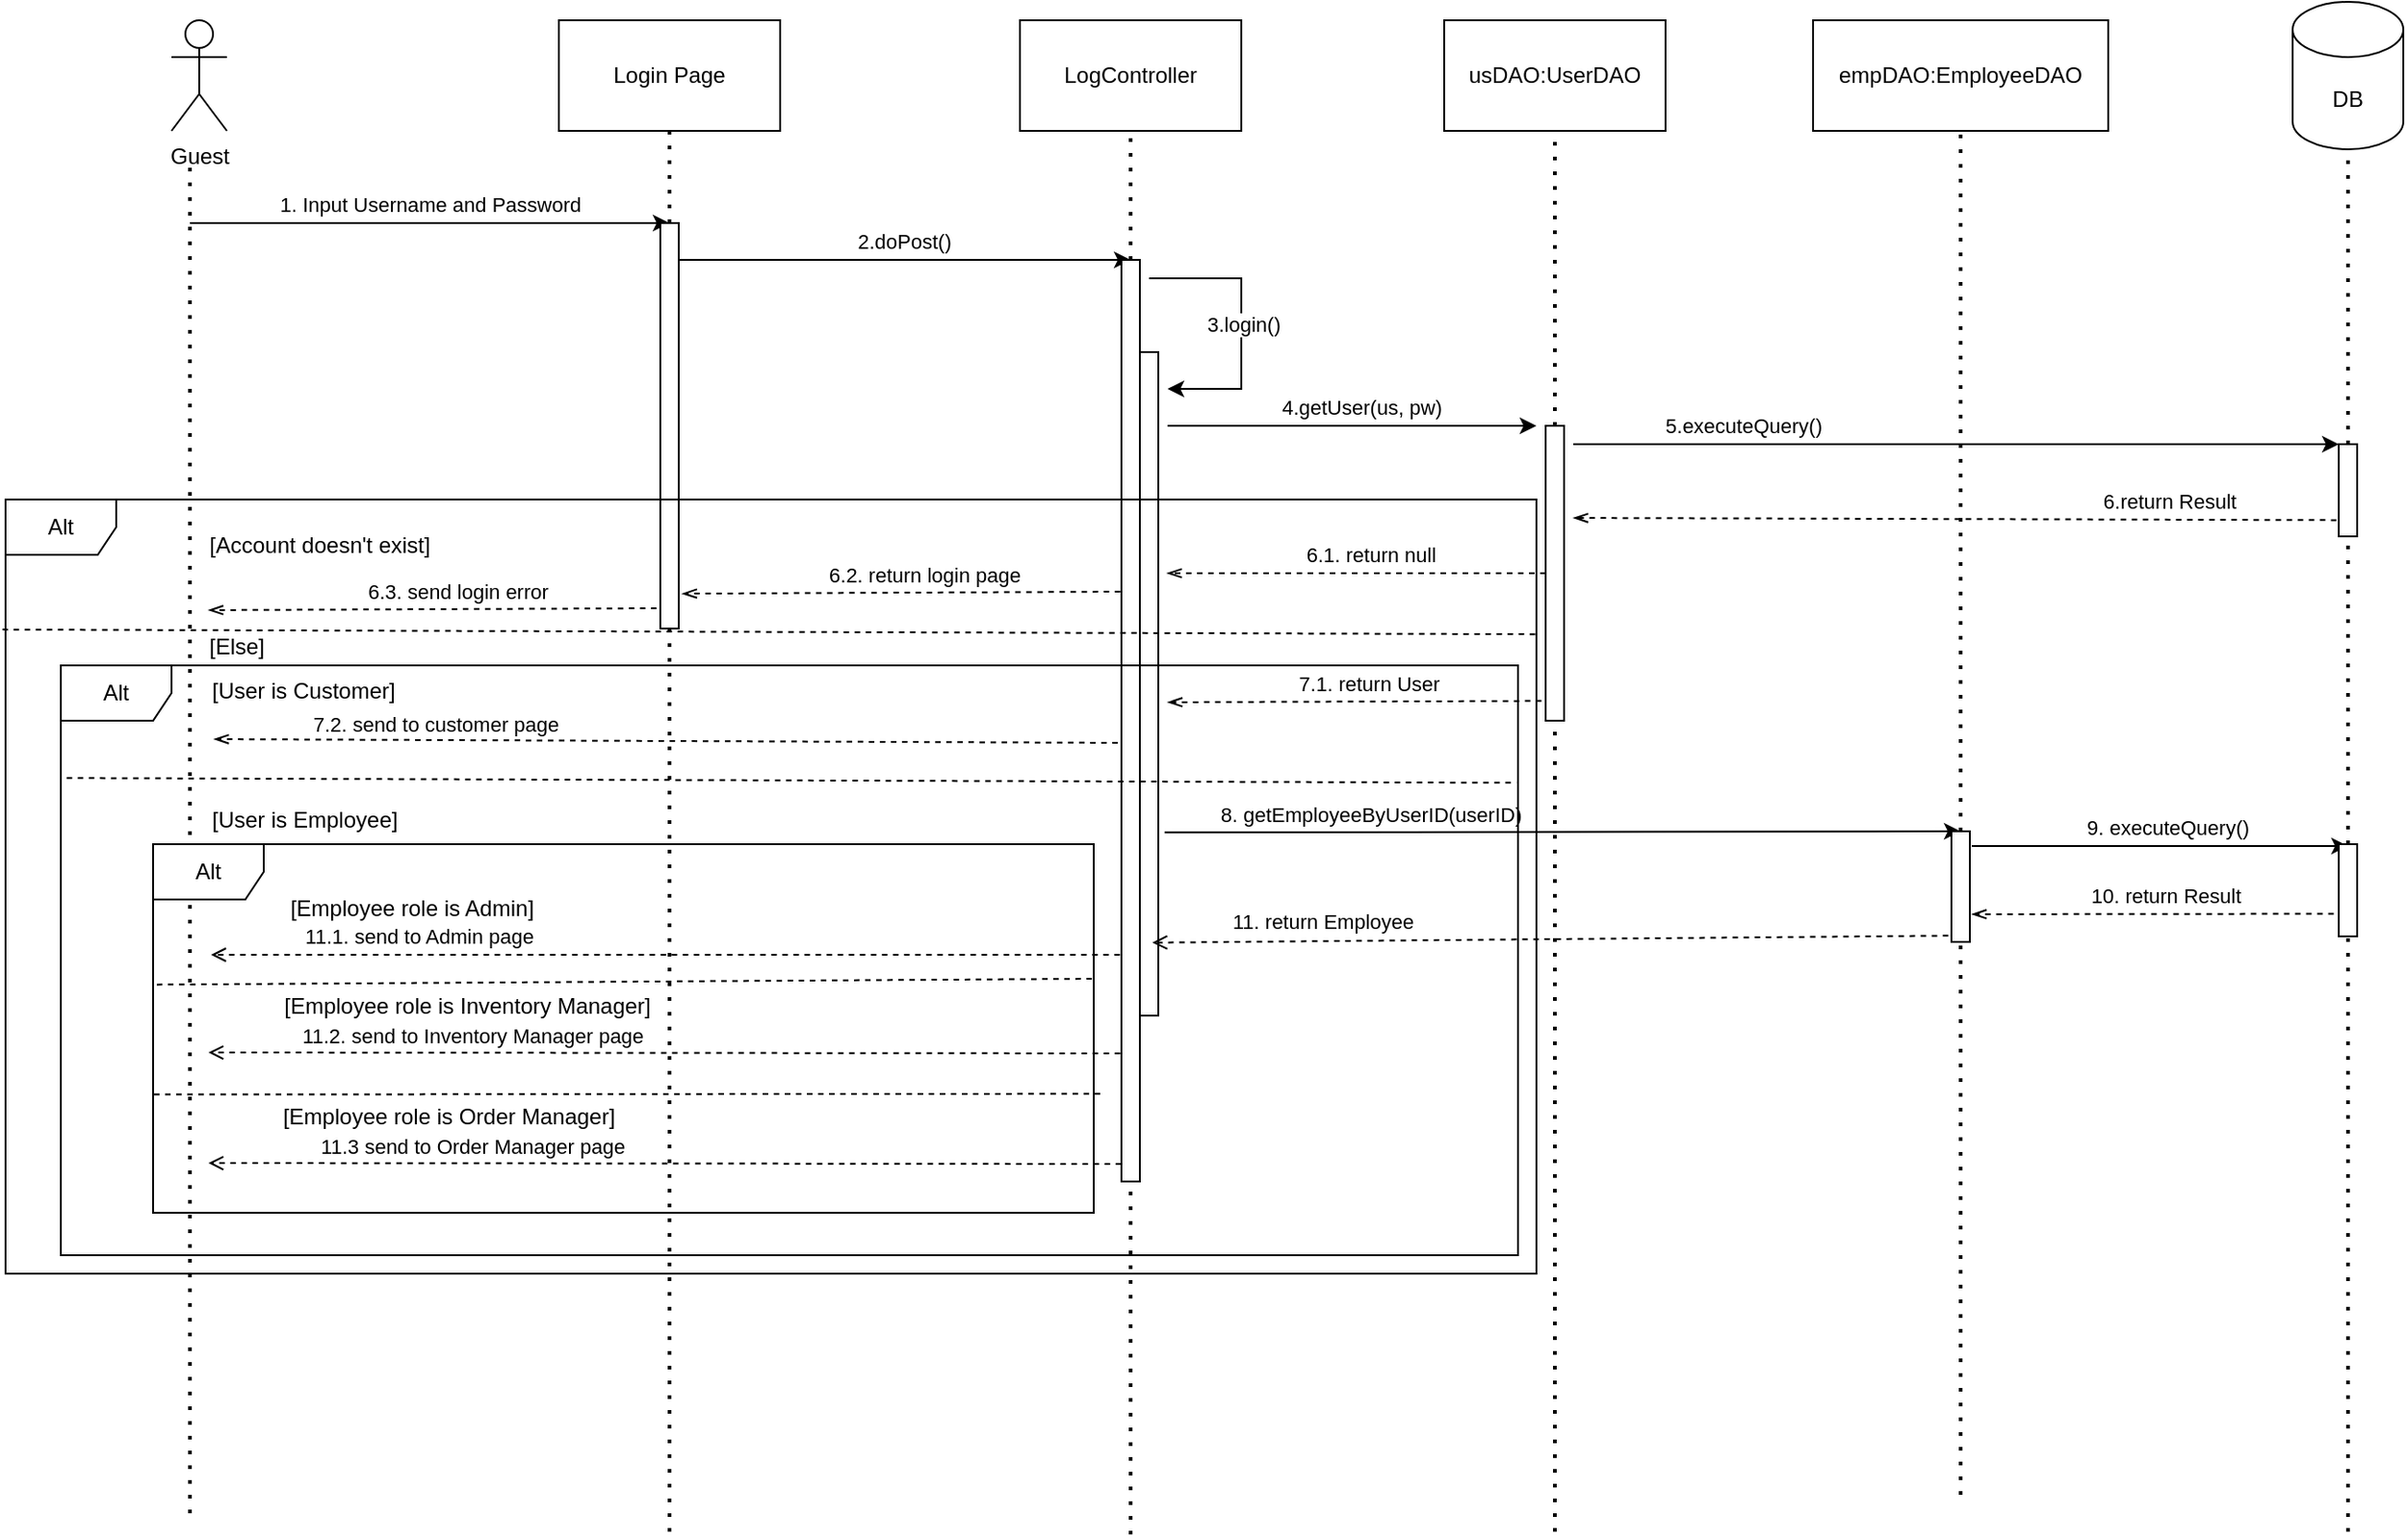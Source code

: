 <mxfile version="22.0.8" type="device">
  <diagram name="Page-1" id="2YBvvXClWsGukQMizWep">
    <mxGraphModel dx="2163" dy="686" grid="1" gridSize="10" guides="1" tooltips="1" connect="1" arrows="1" fold="1" page="1" pageScale="1" pageWidth="850" pageHeight="1100" math="0" shadow="0">
      <root>
        <mxCell id="0" />
        <mxCell id="1" parent="0" />
        <mxCell id="jZs6XVhiPtIK_qM_JSvM-1" value="LogController" style="rounded=0;whiteSpace=wrap;html=1;" parent="1" vertex="1">
          <mxGeometry x="210" y="60" width="120" height="60" as="geometry" />
        </mxCell>
        <mxCell id="jZs6XVhiPtIK_qM_JSvM-2" value="usDAO:UserDAO" style="rounded=0;whiteSpace=wrap;html=1;" parent="1" vertex="1">
          <mxGeometry x="440" y="60" width="120" height="60" as="geometry" />
        </mxCell>
        <mxCell id="jZs6XVhiPtIK_qM_JSvM-4" value="DB" style="shape=cylinder3;whiteSpace=wrap;html=1;boundedLbl=1;backgroundOutline=1;size=15;" parent="1" vertex="1">
          <mxGeometry x="900" y="50" width="60" height="80" as="geometry" />
        </mxCell>
        <mxCell id="jZs6XVhiPtIK_qM_JSvM-5" value="empDAO:EmployeeDAO" style="rounded=0;whiteSpace=wrap;html=1;" parent="1" vertex="1">
          <mxGeometry x="640" y="60" width="160" height="60" as="geometry" />
        </mxCell>
        <mxCell id="jZs6XVhiPtIK_qM_JSvM-6" value="" style="endArrow=none;dashed=1;html=1;dashPattern=1 3;strokeWidth=2;rounded=0;entryX=0.5;entryY=1;entryDx=0;entryDy=0;" parent="1" source="jZs6XVhiPtIK_qM_JSvM-23" target="jZs6XVhiPtIK_qM_JSvM-1" edge="1">
          <mxGeometry width="50" height="50" relative="1" as="geometry">
            <mxPoint x="270" y="881.455" as="sourcePoint" />
            <mxPoint x="560" y="230" as="targetPoint" />
          </mxGeometry>
        </mxCell>
        <mxCell id="jZs6XVhiPtIK_qM_JSvM-7" value="" style="endArrow=none;dashed=1;html=1;dashPattern=1 3;strokeWidth=2;rounded=0;entryX=0.5;entryY=1;entryDx=0;entryDy=0;" parent="1" source="jZs6XVhiPtIK_qM_JSvM-30" target="jZs6XVhiPtIK_qM_JSvM-2" edge="1">
          <mxGeometry width="50" height="50" relative="1" as="geometry">
            <mxPoint x="500" y="880" as="sourcePoint" />
            <mxPoint x="280" y="130" as="targetPoint" />
          </mxGeometry>
        </mxCell>
        <mxCell id="jZs6XVhiPtIK_qM_JSvM-8" value="" style="endArrow=none;dashed=1;html=1;dashPattern=1 3;strokeWidth=2;rounded=0;entryX=0.5;entryY=1;entryDx=0;entryDy=0;" parent="1" source="jZs6XVhiPtIK_qM_JSvM-69" target="jZs6XVhiPtIK_qM_JSvM-5" edge="1">
          <mxGeometry width="50" height="50" relative="1" as="geometry">
            <mxPoint x="720" y="860" as="sourcePoint" />
            <mxPoint x="290" y="140" as="targetPoint" />
          </mxGeometry>
        </mxCell>
        <mxCell id="jZs6XVhiPtIK_qM_JSvM-9" value="" style="endArrow=none;dashed=1;html=1;dashPattern=1 3;strokeWidth=2;rounded=0;entryX=0.5;entryY=1;entryDx=0;entryDy=0;entryPerimeter=0;" parent="1" source="jZs6XVhiPtIK_qM_JSvM-35" target="jZs6XVhiPtIK_qM_JSvM-4" edge="1">
          <mxGeometry width="50" height="50" relative="1" as="geometry">
            <mxPoint x="930" y="880" as="sourcePoint" />
            <mxPoint x="300" y="150" as="targetPoint" />
          </mxGeometry>
        </mxCell>
        <mxCell id="jZs6XVhiPtIK_qM_JSvM-14" value="Login Page" style="rounded=0;whiteSpace=wrap;html=1;" parent="1" vertex="1">
          <mxGeometry x="-40" y="60" width="120" height="60" as="geometry" />
        </mxCell>
        <mxCell id="jZs6XVhiPtIK_qM_JSvM-15" value="" style="endArrow=none;dashed=1;html=1;dashPattern=1 3;strokeWidth=2;rounded=0;entryX=0.5;entryY=1;entryDx=0;entryDy=0;" parent="1" source="jZs6XVhiPtIK_qM_JSvM-43" target="jZs6XVhiPtIK_qM_JSvM-14" edge="1">
          <mxGeometry width="50" height="50" relative="1" as="geometry">
            <mxPoint x="20" y="880" as="sourcePoint" />
            <mxPoint x="280" y="130" as="targetPoint" />
          </mxGeometry>
        </mxCell>
        <mxCell id="jZs6XVhiPtIK_qM_JSvM-16" value="Guest" style="shape=umlActor;verticalLabelPosition=bottom;verticalAlign=top;html=1;outlineConnect=0;" parent="1" vertex="1">
          <mxGeometry x="-250" y="60" width="30" height="60" as="geometry" />
        </mxCell>
        <mxCell id="jZs6XVhiPtIK_qM_JSvM-17" value="" style="endArrow=none;dashed=1;html=1;dashPattern=1 3;strokeWidth=2;rounded=0;" parent="1" edge="1">
          <mxGeometry width="50" height="50" relative="1" as="geometry">
            <mxPoint x="-240" y="870" as="sourcePoint" />
            <mxPoint x="-240" y="140" as="targetPoint" />
          </mxGeometry>
        </mxCell>
        <mxCell id="jZs6XVhiPtIK_qM_JSvM-19" value="" style="endArrow=classic;html=1;rounded=0;" parent="1" edge="1">
          <mxGeometry width="50" height="50" relative="1" as="geometry">
            <mxPoint x="-240" y="170" as="sourcePoint" />
            <mxPoint x="20" y="170" as="targetPoint" />
          </mxGeometry>
        </mxCell>
        <mxCell id="jZs6XVhiPtIK_qM_JSvM-20" value="1. Input Username and Password" style="edgeLabel;html=1;align=center;verticalAlign=middle;resizable=0;points=[];" parent="jZs6XVhiPtIK_qM_JSvM-19" vertex="1" connectable="0">
          <mxGeometry x="-0.083" y="-1" relative="1" as="geometry">
            <mxPoint x="11" y="-11" as="offset" />
          </mxGeometry>
        </mxCell>
        <mxCell id="jZs6XVhiPtIK_qM_JSvM-21" value="" style="endArrow=classic;html=1;rounded=0;" parent="1" edge="1">
          <mxGeometry width="50" height="50" relative="1" as="geometry">
            <mxPoint x="20" y="190" as="sourcePoint" />
            <mxPoint x="270" y="190" as="targetPoint" />
          </mxGeometry>
        </mxCell>
        <mxCell id="jZs6XVhiPtIK_qM_JSvM-22" value="2.doPost()" style="edgeLabel;html=1;align=center;verticalAlign=middle;resizable=0;points=[];" parent="jZs6XVhiPtIK_qM_JSvM-21" vertex="1" connectable="0">
          <mxGeometry x="0.014" y="-3" relative="1" as="geometry">
            <mxPoint y="-13" as="offset" />
          </mxGeometry>
        </mxCell>
        <mxCell id="jZs6XVhiPtIK_qM_JSvM-24" value="" style="endArrow=none;dashed=1;html=1;dashPattern=1 3;strokeWidth=2;rounded=0;entryX=0.5;entryY=1;entryDx=0;entryDy=0;" parent="1" target="jZs6XVhiPtIK_qM_JSvM-23" edge="1">
          <mxGeometry width="50" height="50" relative="1" as="geometry">
            <mxPoint x="270" y="881.455" as="sourcePoint" />
            <mxPoint x="270" y="120" as="targetPoint" />
          </mxGeometry>
        </mxCell>
        <mxCell id="jZs6XVhiPtIK_qM_JSvM-23" value="" style="rounded=0;whiteSpace=wrap;html=1;" parent="1" vertex="1">
          <mxGeometry x="265" y="190" width="10" height="500" as="geometry" />
        </mxCell>
        <mxCell id="jZs6XVhiPtIK_qM_JSvM-25" value="" style="endArrow=classic;html=1;rounded=0;" parent="1" edge="1">
          <mxGeometry width="50" height="50" relative="1" as="geometry">
            <mxPoint x="280" y="200" as="sourcePoint" />
            <mxPoint x="290" y="260" as="targetPoint" />
            <Array as="points">
              <mxPoint x="330" y="200" />
              <mxPoint x="330" y="260" />
            </Array>
          </mxGeometry>
        </mxCell>
        <mxCell id="jZs6XVhiPtIK_qM_JSvM-27" value="3.login()" style="edgeLabel;html=1;align=center;verticalAlign=middle;resizable=0;points=[];" parent="jZs6XVhiPtIK_qM_JSvM-25" vertex="1" connectable="0">
          <mxGeometry x="-0.003" y="1" relative="1" as="geometry">
            <mxPoint as="offset" />
          </mxGeometry>
        </mxCell>
        <mxCell id="jZs6XVhiPtIK_qM_JSvM-26" value="" style="rounded=0;whiteSpace=wrap;html=1;" parent="1" vertex="1">
          <mxGeometry x="275" y="240" width="10" height="360" as="geometry" />
        </mxCell>
        <mxCell id="jZs6XVhiPtIK_qM_JSvM-28" value="" style="endArrow=classic;html=1;rounded=0;" parent="1" edge="1">
          <mxGeometry width="50" height="50" relative="1" as="geometry">
            <mxPoint x="290" y="280" as="sourcePoint" />
            <mxPoint x="490" y="280" as="targetPoint" />
          </mxGeometry>
        </mxCell>
        <mxCell id="jZs6XVhiPtIK_qM_JSvM-29" value="4.getUser(us, pw)" style="edgeLabel;html=1;align=center;verticalAlign=middle;resizable=0;points=[];" parent="jZs6XVhiPtIK_qM_JSvM-28" vertex="1" connectable="0">
          <mxGeometry x="0.049" y="1" relative="1" as="geometry">
            <mxPoint y="-9" as="offset" />
          </mxGeometry>
        </mxCell>
        <mxCell id="jZs6XVhiPtIK_qM_JSvM-31" value="" style="endArrow=none;dashed=1;html=1;dashPattern=1 3;strokeWidth=2;rounded=0;entryX=0.5;entryY=1;entryDx=0;entryDy=0;" parent="1" target="jZs6XVhiPtIK_qM_JSvM-30" edge="1">
          <mxGeometry width="50" height="50" relative="1" as="geometry">
            <mxPoint x="500" y="880" as="sourcePoint" />
            <mxPoint x="500" y="120" as="targetPoint" />
          </mxGeometry>
        </mxCell>
        <mxCell id="jZs6XVhiPtIK_qM_JSvM-30" value="" style="rounded=0;whiteSpace=wrap;html=1;" parent="1" vertex="1">
          <mxGeometry x="495" y="280" width="10" height="160" as="geometry" />
        </mxCell>
        <mxCell id="jZs6XVhiPtIK_qM_JSvM-32" value="" style="endArrow=classic;html=1;rounded=0;entryX=0;entryY=0;entryDx=0;entryDy=0;" parent="1" target="jZs6XVhiPtIK_qM_JSvM-35" edge="1">
          <mxGeometry width="50" height="50" relative="1" as="geometry">
            <mxPoint x="510" y="290" as="sourcePoint" />
            <mxPoint x="920" y="290" as="targetPoint" />
          </mxGeometry>
        </mxCell>
        <mxCell id="jZs6XVhiPtIK_qM_JSvM-33" value="5.executeQuery()" style="edgeLabel;html=1;align=center;verticalAlign=middle;resizable=0;points=[];" parent="jZs6XVhiPtIK_qM_JSvM-32" vertex="1" connectable="0">
          <mxGeometry x="-0.113" y="2" relative="1" as="geometry">
            <mxPoint x="-92" y="-8" as="offset" />
          </mxGeometry>
        </mxCell>
        <mxCell id="jZs6XVhiPtIK_qM_JSvM-36" value="" style="endArrow=none;dashed=1;html=1;dashPattern=1 3;strokeWidth=2;rounded=0;entryX=0.5;entryY=1;entryDx=0;entryDy=0;entryPerimeter=0;" parent="1" source="jZs6XVhiPtIK_qM_JSvM-73" target="jZs6XVhiPtIK_qM_JSvM-35" edge="1">
          <mxGeometry width="50" height="50" relative="1" as="geometry">
            <mxPoint x="930" y="880" as="sourcePoint" />
            <mxPoint x="930" y="130" as="targetPoint" />
          </mxGeometry>
        </mxCell>
        <mxCell id="jZs6XVhiPtIK_qM_JSvM-35" value="" style="rounded=0;whiteSpace=wrap;html=1;" parent="1" vertex="1">
          <mxGeometry x="925" y="290" width="10" height="50" as="geometry" />
        </mxCell>
        <mxCell id="jZs6XVhiPtIK_qM_JSvM-37" value="" style="endArrow=openThin;html=1;rounded=0;dashed=1;endFill=0;exitX=-0.125;exitY=0.824;exitDx=0;exitDy=0;exitPerimeter=0;" parent="1" source="jZs6XVhiPtIK_qM_JSvM-35" edge="1">
          <mxGeometry width="50" height="50" relative="1" as="geometry">
            <mxPoint x="920" y="330" as="sourcePoint" />
            <mxPoint x="510" y="330" as="targetPoint" />
          </mxGeometry>
        </mxCell>
        <mxCell id="jZs6XVhiPtIK_qM_JSvM-38" value="6.return Result" style="edgeLabel;html=1;align=center;verticalAlign=middle;resizable=0;points=[];" parent="jZs6XVhiPtIK_qM_JSvM-37" vertex="1" connectable="0">
          <mxGeometry x="-0.305" y="2" relative="1" as="geometry">
            <mxPoint x="53" y="-12" as="offset" />
          </mxGeometry>
        </mxCell>
        <mxCell id="jZs6XVhiPtIK_qM_JSvM-39" value="" style="endArrow=openThin;html=1;rounded=0;dashed=1;endFill=0;exitX=0;exitY=0.5;exitDx=0;exitDy=0;" parent="1" source="jZs6XVhiPtIK_qM_JSvM-30" edge="1">
          <mxGeometry width="50" height="50" relative="1" as="geometry">
            <mxPoint x="480" y="360" as="sourcePoint" />
            <mxPoint x="289.677" y="360" as="targetPoint" />
          </mxGeometry>
        </mxCell>
        <mxCell id="jZs6XVhiPtIK_qM_JSvM-40" value="6.1. return null" style="edgeLabel;html=1;align=center;verticalAlign=middle;resizable=0;points=[];" parent="jZs6XVhiPtIK_qM_JSvM-39" vertex="1" connectable="0">
          <mxGeometry x="-0.305" y="2" relative="1" as="geometry">
            <mxPoint x="-24" y="-12" as="offset" />
          </mxGeometry>
        </mxCell>
        <mxCell id="jZs6XVhiPtIK_qM_JSvM-44" value="" style="endArrow=none;dashed=1;html=1;dashPattern=1 3;strokeWidth=2;rounded=0;entryX=0.5;entryY=1;entryDx=0;entryDy=0;" parent="1" target="jZs6XVhiPtIK_qM_JSvM-43" edge="1">
          <mxGeometry width="50" height="50" relative="1" as="geometry">
            <mxPoint x="20" y="880" as="sourcePoint" />
            <mxPoint x="20" y="120" as="targetPoint" />
          </mxGeometry>
        </mxCell>
        <mxCell id="jZs6XVhiPtIK_qM_JSvM-43" value="" style="rounded=0;whiteSpace=wrap;html=1;" parent="1" vertex="1">
          <mxGeometry x="15" y="170" width="10" height="220" as="geometry" />
        </mxCell>
        <mxCell id="jZs6XVhiPtIK_qM_JSvM-45" value="" style="endArrow=openThin;html=1;rounded=0;dashed=1;endFill=0;exitX=-0.063;exitY=0.36;exitDx=0;exitDy=0;exitPerimeter=0;entryX=1.18;entryY=0.914;entryDx=0;entryDy=0;entryPerimeter=0;" parent="1" source="jZs6XVhiPtIK_qM_JSvM-23" target="jZs6XVhiPtIK_qM_JSvM-43" edge="1">
          <mxGeometry width="50" height="50" relative="1" as="geometry">
            <mxPoint x="260" y="370" as="sourcePoint" />
            <mxPoint x="33" y="370" as="targetPoint" />
          </mxGeometry>
        </mxCell>
        <mxCell id="jZs6XVhiPtIK_qM_JSvM-46" value="6.2. return login page" style="edgeLabel;html=1;align=center;verticalAlign=middle;resizable=0;points=[];" parent="jZs6XVhiPtIK_qM_JSvM-45" vertex="1" connectable="0">
          <mxGeometry x="-0.305" y="2" relative="1" as="geometry">
            <mxPoint x="-24" y="-12" as="offset" />
          </mxGeometry>
        </mxCell>
        <mxCell id="jZs6XVhiPtIK_qM_JSvM-47" value="" style="endArrow=openThin;html=1;rounded=0;dashed=1;endFill=0;exitX=-0.207;exitY=0.95;exitDx=0;exitDy=0;exitPerimeter=0;" parent="1" source="jZs6XVhiPtIK_qM_JSvM-43" edge="1">
          <mxGeometry width="50" height="50" relative="1" as="geometry">
            <mxPoint y="380" as="sourcePoint" />
            <mxPoint x="-230" y="380" as="targetPoint" />
          </mxGeometry>
        </mxCell>
        <mxCell id="jZs6XVhiPtIK_qM_JSvM-48" value="6.3. send login error" style="edgeLabel;html=1;align=center;verticalAlign=middle;resizable=0;points=[];" parent="jZs6XVhiPtIK_qM_JSvM-47" vertex="1" connectable="0">
          <mxGeometry x="-0.305" y="2" relative="1" as="geometry">
            <mxPoint x="-24" y="-12" as="offset" />
          </mxGeometry>
        </mxCell>
        <mxCell id="jZs6XVhiPtIK_qM_JSvM-53" value="[Account doesn&#39;t exist]" style="text;html=1;align=center;verticalAlign=middle;resizable=0;points=[];autosize=1;strokeColor=none;fillColor=none;" parent="1" vertex="1">
          <mxGeometry x="-240" y="330" width="140" height="30" as="geometry" />
        </mxCell>
        <mxCell id="jZs6XVhiPtIK_qM_JSvM-62" value="" style="endArrow=openThin;html=1;rounded=0;dashed=1;endFill=0;exitX=-0.224;exitY=0.933;exitDx=0;exitDy=0;exitPerimeter=0;" parent="1" source="jZs6XVhiPtIK_qM_JSvM-30" edge="1">
          <mxGeometry width="50" height="50" relative="1" as="geometry">
            <mxPoint x="480" y="430" as="sourcePoint" />
            <mxPoint x="290" y="430" as="targetPoint" />
          </mxGeometry>
        </mxCell>
        <mxCell id="jZs6XVhiPtIK_qM_JSvM-63" value="7.1. return User" style="edgeLabel;html=1;align=center;verticalAlign=middle;resizable=0;points=[];" parent="jZs6XVhiPtIK_qM_JSvM-62" vertex="1" connectable="0">
          <mxGeometry x="-0.305" y="2" relative="1" as="geometry">
            <mxPoint x="-24" y="-12" as="offset" />
          </mxGeometry>
        </mxCell>
        <mxCell id="jZs6XVhiPtIK_qM_JSvM-64" value="" style="endArrow=openThin;html=1;rounded=0;dashed=1;endFill=0;exitX=-0.196;exitY=0.524;exitDx=0;exitDy=0;exitPerimeter=0;" parent="1" source="jZs6XVhiPtIK_qM_JSvM-23" edge="1">
          <mxGeometry width="50" height="50" relative="1" as="geometry">
            <mxPoint x="260" y="450" as="sourcePoint" />
            <mxPoint x="-227" y="450" as="targetPoint" />
          </mxGeometry>
        </mxCell>
        <mxCell id="jZs6XVhiPtIK_qM_JSvM-65" value="7.2. send to customer page" style="edgeLabel;html=1;align=center;verticalAlign=middle;resizable=0;points=[];" parent="jZs6XVhiPtIK_qM_JSvM-64" vertex="1" connectable="0">
          <mxGeometry x="-0.305" y="2" relative="1" as="geometry">
            <mxPoint x="-200" y="-12" as="offset" />
          </mxGeometry>
        </mxCell>
        <mxCell id="jZs6XVhiPtIK_qM_JSvM-66" value="[User is Customer]" style="text;whiteSpace=wrap;html=1;" parent="1" vertex="1">
          <mxGeometry x="-230" y="410" width="130" height="40" as="geometry" />
        </mxCell>
        <mxCell id="jZs6XVhiPtIK_qM_JSvM-67" value="" style="endArrow=classic;html=1;rounded=0;exitX=1.339;exitY=0.724;exitDx=0;exitDy=0;exitPerimeter=0;" parent="1" source="jZs6XVhiPtIK_qM_JSvM-26" edge="1">
          <mxGeometry width="50" height="50" relative="1" as="geometry">
            <mxPoint x="300" y="480" as="sourcePoint" />
            <mxPoint x="720" y="500" as="targetPoint" />
          </mxGeometry>
        </mxCell>
        <mxCell id="jZs6XVhiPtIK_qM_JSvM-68" value="8. getEmployeeByUserID(userID)" style="edgeLabel;html=1;align=center;verticalAlign=middle;resizable=0;points=[];" parent="jZs6XVhiPtIK_qM_JSvM-67" vertex="1" connectable="0">
          <mxGeometry x="0.212" y="-2" relative="1" as="geometry">
            <mxPoint x="-150" y="-12" as="offset" />
          </mxGeometry>
        </mxCell>
        <mxCell id="jZs6XVhiPtIK_qM_JSvM-70" value="" style="endArrow=none;dashed=1;html=1;dashPattern=1 3;strokeWidth=2;rounded=0;entryX=0.5;entryY=1;entryDx=0;entryDy=0;" parent="1" target="jZs6XVhiPtIK_qM_JSvM-69" edge="1">
          <mxGeometry width="50" height="50" relative="1" as="geometry">
            <mxPoint x="720" y="860" as="sourcePoint" />
            <mxPoint x="720" y="120" as="targetPoint" />
          </mxGeometry>
        </mxCell>
        <mxCell id="jZs6XVhiPtIK_qM_JSvM-69" value="" style="rounded=0;whiteSpace=wrap;html=1;" parent="1" vertex="1">
          <mxGeometry x="715" y="500" width="10" height="60" as="geometry" />
        </mxCell>
        <mxCell id="jZs6XVhiPtIK_qM_JSvM-71" value="" style="endArrow=classic;html=1;rounded=0;" parent="1" edge="1">
          <mxGeometry width="50" height="50" relative="1" as="geometry">
            <mxPoint x="726" y="508" as="sourcePoint" />
            <mxPoint x="930" y="508" as="targetPoint" />
          </mxGeometry>
        </mxCell>
        <mxCell id="jZs6XVhiPtIK_qM_JSvM-72" value="9. executeQuery()" style="edgeLabel;html=1;align=center;verticalAlign=middle;resizable=0;points=[];" parent="jZs6XVhiPtIK_qM_JSvM-71" vertex="1" connectable="0">
          <mxGeometry x="-0.12" y="-1" relative="1" as="geometry">
            <mxPoint x="16" y="-11" as="offset" />
          </mxGeometry>
        </mxCell>
        <mxCell id="jZs6XVhiPtIK_qM_JSvM-74" value="" style="endArrow=none;dashed=1;html=1;dashPattern=1 3;strokeWidth=2;rounded=0;entryX=0.5;entryY=1;entryDx=0;entryDy=0;entryPerimeter=0;" parent="1" target="jZs6XVhiPtIK_qM_JSvM-73" edge="1">
          <mxGeometry width="50" height="50" relative="1" as="geometry">
            <mxPoint x="930" y="880" as="sourcePoint" />
            <mxPoint x="930" y="340" as="targetPoint" />
          </mxGeometry>
        </mxCell>
        <mxCell id="jZs6XVhiPtIK_qM_JSvM-73" value="" style="rounded=0;whiteSpace=wrap;html=1;" parent="1" vertex="1">
          <mxGeometry x="925" y="507" width="10" height="50" as="geometry" />
        </mxCell>
        <mxCell id="jZs6XVhiPtIK_qM_JSvM-75" value="" style="endArrow=openThin;html=1;rounded=0;dashed=1;endFill=0;exitX=-0.271;exitY=0.755;exitDx=0;exitDy=0;exitPerimeter=0;" parent="1" source="jZs6XVhiPtIK_qM_JSvM-73" edge="1">
          <mxGeometry width="50" height="50" relative="1" as="geometry">
            <mxPoint x="916" y="545" as="sourcePoint" />
            <mxPoint x="726" y="545" as="targetPoint" />
          </mxGeometry>
        </mxCell>
        <mxCell id="jZs6XVhiPtIK_qM_JSvM-76" value="10. return Result" style="edgeLabel;html=1;align=center;verticalAlign=middle;resizable=0;points=[];" parent="jZs6XVhiPtIK_qM_JSvM-75" vertex="1" connectable="0">
          <mxGeometry x="-0.305" y="2" relative="1" as="geometry">
            <mxPoint x="-24" y="-12" as="offset" />
          </mxGeometry>
        </mxCell>
        <mxCell id="jZs6XVhiPtIK_qM_JSvM-77" value="" style="endArrow=open;html=1;rounded=0;dashed=1;endFill=0;exitX=-0.17;exitY=0.944;exitDx=0;exitDy=0;exitPerimeter=0;entryX=0.674;entryY=0.89;entryDx=0;entryDy=0;entryPerimeter=0;" parent="1" source="jZs6XVhiPtIK_qM_JSvM-69" target="jZs6XVhiPtIK_qM_JSvM-26" edge="1">
          <mxGeometry width="50" height="50" relative="1" as="geometry">
            <mxPoint x="710" y="550" as="sourcePoint" />
            <mxPoint x="300" y="550" as="targetPoint" />
          </mxGeometry>
        </mxCell>
        <mxCell id="jZs6XVhiPtIK_qM_JSvM-78" value="11. return Employee" style="edgeLabel;html=1;align=center;verticalAlign=middle;resizable=0;points=[];" parent="jZs6XVhiPtIK_qM_JSvM-77" vertex="1" connectable="0">
          <mxGeometry x="0.317" y="-3" relative="1" as="geometry">
            <mxPoint x="-56" y="-7" as="offset" />
          </mxGeometry>
        </mxCell>
        <mxCell id="jZs6XVhiPtIK_qM_JSvM-79" value="" style="endArrow=open;html=1;rounded=0;dashed=1;endFill=0;exitX=-0.083;exitY=0.738;exitDx=0;exitDy=0;exitPerimeter=0;" parent="1" edge="1">
          <mxGeometry width="50" height="50" relative="1" as="geometry">
            <mxPoint x="264.17" y="567" as="sourcePoint" />
            <mxPoint x="-228.597" y="567" as="targetPoint" />
          </mxGeometry>
        </mxCell>
        <mxCell id="jZs6XVhiPtIK_qM_JSvM-80" value="11.1. send to Admin page" style="edgeLabel;html=1;align=center;verticalAlign=middle;resizable=0;points=[];" parent="jZs6XVhiPtIK_qM_JSvM-79" vertex="1" connectable="0">
          <mxGeometry x="-0.237" y="1" relative="1" as="geometry">
            <mxPoint x="-192" y="-11" as="offset" />
          </mxGeometry>
        </mxCell>
        <mxCell id="jZs6XVhiPtIK_qM_JSvM-81" value="[Employee role is Admin]" style="text;html=1;align=center;verticalAlign=middle;resizable=0;points=[];autosize=1;strokeColor=none;fillColor=none;" parent="1" vertex="1">
          <mxGeometry x="-200" y="527" width="160" height="30" as="geometry" />
        </mxCell>
        <mxCell id="jZs6XVhiPtIK_qM_JSvM-82" value="" style="endArrow=open;html=1;rounded=0;dashed=1;endFill=0;exitX=-0.066;exitY=0.861;exitDx=0;exitDy=0;exitPerimeter=0;" parent="1" source="jZs6XVhiPtIK_qM_JSvM-23" edge="1">
          <mxGeometry width="50" height="50" relative="1" as="geometry">
            <mxPoint x="250" y="620" as="sourcePoint" />
            <mxPoint x="-230" y="620" as="targetPoint" />
          </mxGeometry>
        </mxCell>
        <mxCell id="jZs6XVhiPtIK_qM_JSvM-83" value="11.2. send to Inventory Manager page" style="edgeLabel;html=1;align=center;verticalAlign=middle;resizable=0;points=[];" parent="jZs6XVhiPtIK_qM_JSvM-82" vertex="1" connectable="0">
          <mxGeometry x="-0.237" y="1" relative="1" as="geometry">
            <mxPoint x="-163" y="-11" as="offset" />
          </mxGeometry>
        </mxCell>
        <mxCell id="jZs6XVhiPtIK_qM_JSvM-84" value="[Employee role is Inventory Manager]" style="text;html=1;align=center;verticalAlign=middle;resizable=0;points=[];autosize=1;strokeColor=none;fillColor=none;" parent="1" vertex="1">
          <mxGeometry x="-200" y="580" width="220" height="30" as="geometry" />
        </mxCell>
        <mxCell id="jZs6XVhiPtIK_qM_JSvM-85" value="" style="endArrow=open;html=1;rounded=0;dashed=1;endFill=0;exitX=-0.014;exitY=0.981;exitDx=0;exitDy=0;exitPerimeter=0;" parent="1" source="jZs6XVhiPtIK_qM_JSvM-23" edge="1">
          <mxGeometry width="50" height="50" relative="1" as="geometry">
            <mxPoint x="260" y="680" as="sourcePoint" />
            <mxPoint x="-230" y="680" as="targetPoint" />
          </mxGeometry>
        </mxCell>
        <mxCell id="jZs6XVhiPtIK_qM_JSvM-86" value="11.3 send to Order Manager page" style="edgeLabel;html=1;align=center;verticalAlign=middle;resizable=0;points=[];" parent="jZs6XVhiPtIK_qM_JSvM-85" vertex="1" connectable="0">
          <mxGeometry x="-0.237" y="1" relative="1" as="geometry">
            <mxPoint x="-163" y="-11" as="offset" />
          </mxGeometry>
        </mxCell>
        <mxCell id="jZs6XVhiPtIK_qM_JSvM-90" value="Alt" style="shape=umlFrame;whiteSpace=wrap;html=1;pointerEvents=0;" parent="1" vertex="1">
          <mxGeometry x="-340" y="320" width="830" height="420" as="geometry" />
        </mxCell>
        <mxCell id="jZs6XVhiPtIK_qM_JSvM-91" value="Alt" style="shape=umlFrame;whiteSpace=wrap;html=1;pointerEvents=0;" parent="1" vertex="1">
          <mxGeometry x="-310" y="410" width="790" height="320" as="geometry" />
        </mxCell>
        <mxCell id="jZs6XVhiPtIK_qM_JSvM-87" value="[Employee role is Order Manager]" style="text;html=1;align=center;verticalAlign=middle;resizable=0;points=[];autosize=1;strokeColor=none;fillColor=none;" parent="1" vertex="1">
          <mxGeometry x="-200" y="640" width="200" height="30" as="geometry" />
        </mxCell>
        <mxCell id="jZs6XVhiPtIK_qM_JSvM-92" value="[User is Employee]" style="text;whiteSpace=wrap;html=1;" parent="1" vertex="1">
          <mxGeometry x="-230" y="480" width="130" height="40" as="geometry" />
        </mxCell>
        <mxCell id="jZs6XVhiPtIK_qM_JSvM-93" value="Alt" style="shape=umlFrame;whiteSpace=wrap;html=1;pointerEvents=0;" parent="1" vertex="1">
          <mxGeometry x="-260" y="507" width="510" height="200" as="geometry" />
        </mxCell>
        <mxCell id="jZs6XVhiPtIK_qM_JSvM-94" value="[Else]" style="text;html=1;align=center;verticalAlign=middle;resizable=0;points=[];autosize=1;strokeColor=none;fillColor=none;" parent="1" vertex="1">
          <mxGeometry x="-240" y="385" width="50" height="30" as="geometry" />
        </mxCell>
        <mxCell id="PLSLTmwb6G0YA_U-e3H8-1" value="" style="endArrow=none;dashed=1;html=1;rounded=0;exitX=0.001;exitY=0.679;exitDx=0;exitDy=0;exitPerimeter=0;entryX=1.009;entryY=0.677;entryDx=0;entryDy=0;entryPerimeter=0;" parent="1" source="jZs6XVhiPtIK_qM_JSvM-93" target="jZs6XVhiPtIK_qM_JSvM-93" edge="1">
          <mxGeometry width="50" height="50" relative="1" as="geometry">
            <mxPoint x="-50" y="620" as="sourcePoint" />
            <mxPoint y="570" as="targetPoint" />
          </mxGeometry>
        </mxCell>
        <mxCell id="PLSLTmwb6G0YA_U-e3H8-2" value="" style="endArrow=none;dashed=1;html=1;rounded=0;exitX=0.004;exitY=0.381;exitDx=0;exitDy=0;exitPerimeter=0;entryX=1;entryY=0.365;entryDx=0;entryDy=0;entryPerimeter=0;" parent="1" source="jZs6XVhiPtIK_qM_JSvM-93" target="jZs6XVhiPtIK_qM_JSvM-93" edge="1">
          <mxGeometry width="50" height="50" relative="1" as="geometry">
            <mxPoint x="-249" y="653" as="sourcePoint" />
            <mxPoint x="265" y="652" as="targetPoint" />
          </mxGeometry>
        </mxCell>
        <mxCell id="PLSLTmwb6G0YA_U-e3H8-3" value="" style="endArrow=none;dashed=1;html=1;rounded=0;exitX=0.004;exitY=0.191;exitDx=0;exitDy=0;exitPerimeter=0;entryX=0.999;entryY=0.199;entryDx=0;entryDy=0;entryPerimeter=0;" parent="1" source="jZs6XVhiPtIK_qM_JSvM-91" target="jZs6XVhiPtIK_qM_JSvM-91" edge="1">
          <mxGeometry width="50" height="50" relative="1" as="geometry">
            <mxPoint x="-70" y="500" as="sourcePoint" />
            <mxPoint x="-20" y="450" as="targetPoint" />
          </mxGeometry>
        </mxCell>
        <mxCell id="PLSLTmwb6G0YA_U-e3H8-4" value="" style="endArrow=none;dashed=1;html=1;rounded=0;exitX=-0.002;exitY=0.168;exitDx=0;exitDy=0;exitPerimeter=0;entryX=1;entryY=0.174;entryDx=0;entryDy=0;entryPerimeter=0;" parent="1" source="jZs6XVhiPtIK_qM_JSvM-90" target="jZs6XVhiPtIK_qM_JSvM-90" edge="1">
          <mxGeometry width="50" height="50" relative="1" as="geometry">
            <mxPoint x="30" y="500" as="sourcePoint" />
            <mxPoint x="80" y="450" as="targetPoint" />
          </mxGeometry>
        </mxCell>
      </root>
    </mxGraphModel>
  </diagram>
</mxfile>
